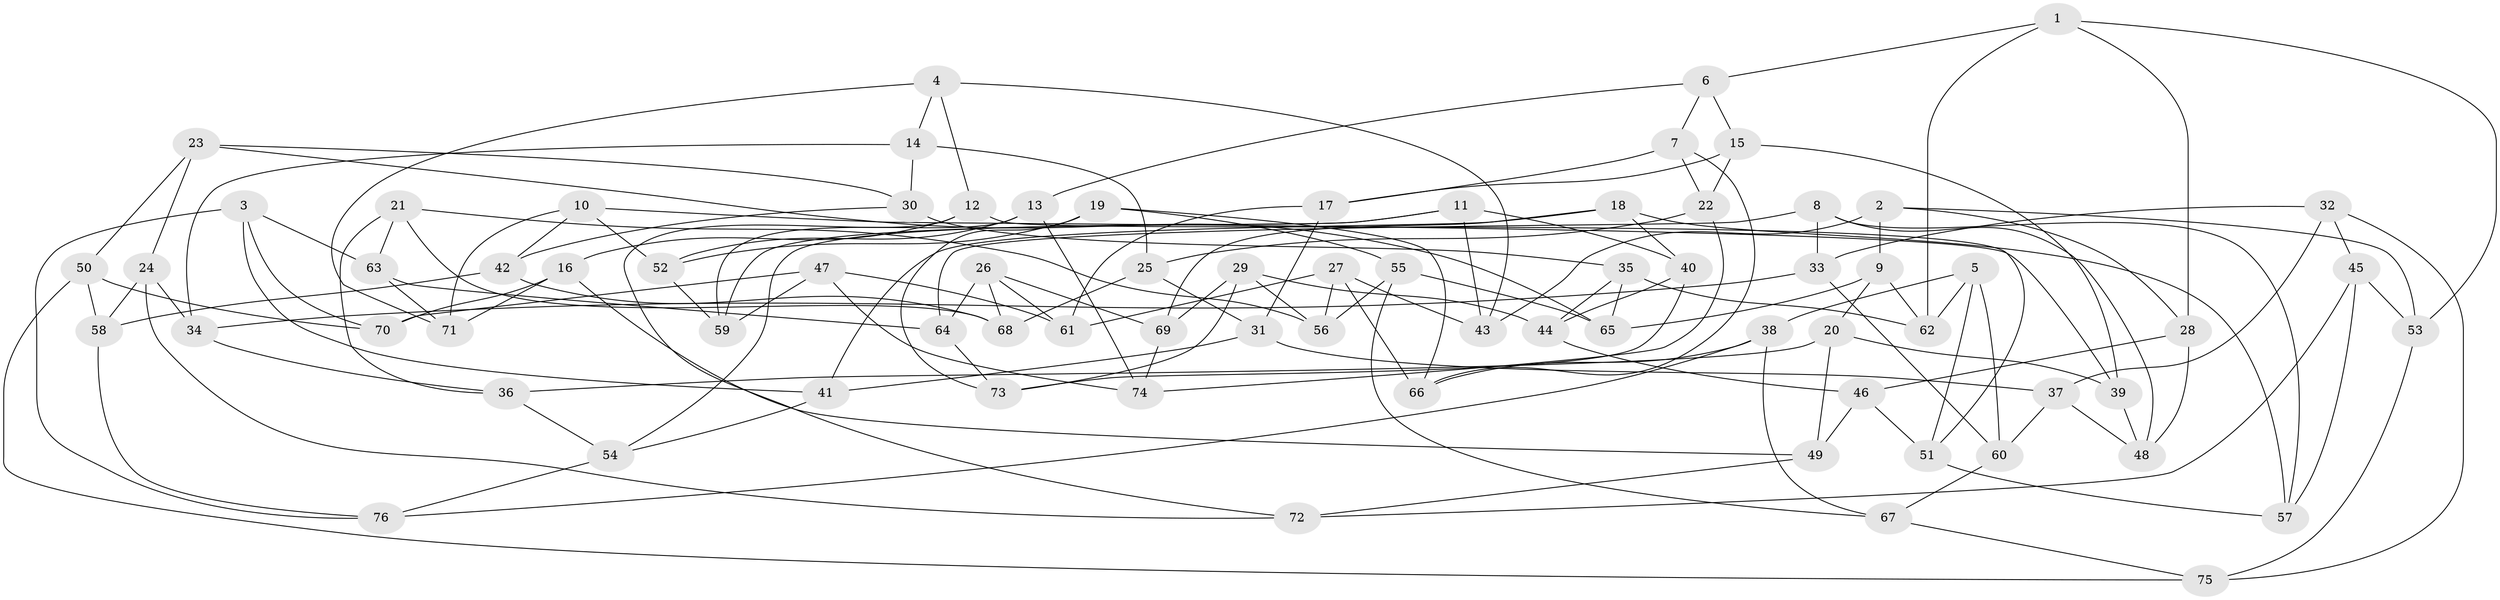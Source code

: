 // coarse degree distribution, {3: 0.02631578947368421, 7: 0.13157894736842105, 4: 0.34210526315789475, 6: 0.34210526315789475, 5: 0.15789473684210525}
// Generated by graph-tools (version 1.1) at 2025/38/03/04/25 23:38:17]
// undirected, 76 vertices, 152 edges
graph export_dot {
  node [color=gray90,style=filled];
  1;
  2;
  3;
  4;
  5;
  6;
  7;
  8;
  9;
  10;
  11;
  12;
  13;
  14;
  15;
  16;
  17;
  18;
  19;
  20;
  21;
  22;
  23;
  24;
  25;
  26;
  27;
  28;
  29;
  30;
  31;
  32;
  33;
  34;
  35;
  36;
  37;
  38;
  39;
  40;
  41;
  42;
  43;
  44;
  45;
  46;
  47;
  48;
  49;
  50;
  51;
  52;
  53;
  54;
  55;
  56;
  57;
  58;
  59;
  60;
  61;
  62;
  63;
  64;
  65;
  66;
  67;
  68;
  69;
  70;
  71;
  72;
  73;
  74;
  75;
  76;
  1 -- 28;
  1 -- 53;
  1 -- 6;
  1 -- 62;
  2 -- 43;
  2 -- 53;
  2 -- 28;
  2 -- 9;
  3 -- 76;
  3 -- 63;
  3 -- 70;
  3 -- 41;
  4 -- 43;
  4 -- 14;
  4 -- 12;
  4 -- 71;
  5 -- 51;
  5 -- 62;
  5 -- 60;
  5 -- 38;
  6 -- 7;
  6 -- 15;
  6 -- 13;
  7 -- 17;
  7 -- 22;
  7 -- 66;
  8 -- 57;
  8 -- 48;
  8 -- 64;
  8 -- 33;
  9 -- 65;
  9 -- 62;
  9 -- 20;
  10 -- 39;
  10 -- 42;
  10 -- 71;
  10 -- 52;
  11 -- 40;
  11 -- 54;
  11 -- 43;
  11 -- 59;
  12 -- 51;
  12 -- 16;
  12 -- 72;
  13 -- 52;
  13 -- 59;
  13 -- 74;
  14 -- 25;
  14 -- 34;
  14 -- 30;
  15 -- 39;
  15 -- 17;
  15 -- 22;
  16 -- 49;
  16 -- 71;
  16 -- 70;
  17 -- 61;
  17 -- 31;
  18 -- 57;
  18 -- 69;
  18 -- 40;
  18 -- 41;
  19 -- 66;
  19 -- 55;
  19 -- 52;
  19 -- 73;
  20 -- 39;
  20 -- 49;
  20 -- 36;
  21 -- 68;
  21 -- 56;
  21 -- 36;
  21 -- 63;
  22 -- 74;
  22 -- 25;
  23 -- 24;
  23 -- 50;
  23 -- 65;
  23 -- 30;
  24 -- 72;
  24 -- 34;
  24 -- 58;
  25 -- 31;
  25 -- 68;
  26 -- 61;
  26 -- 68;
  26 -- 69;
  26 -- 64;
  27 -- 56;
  27 -- 43;
  27 -- 61;
  27 -- 66;
  28 -- 46;
  28 -- 48;
  29 -- 44;
  29 -- 56;
  29 -- 73;
  29 -- 69;
  30 -- 42;
  30 -- 35;
  31 -- 37;
  31 -- 41;
  32 -- 75;
  32 -- 37;
  32 -- 45;
  32 -- 33;
  33 -- 34;
  33 -- 60;
  34 -- 36;
  35 -- 65;
  35 -- 44;
  35 -- 62;
  36 -- 54;
  37 -- 60;
  37 -- 48;
  38 -- 67;
  38 -- 66;
  38 -- 76;
  39 -- 48;
  40 -- 73;
  40 -- 44;
  41 -- 54;
  42 -- 68;
  42 -- 58;
  44 -- 46;
  45 -- 72;
  45 -- 57;
  45 -- 53;
  46 -- 49;
  46 -- 51;
  47 -- 61;
  47 -- 74;
  47 -- 59;
  47 -- 70;
  49 -- 72;
  50 -- 75;
  50 -- 58;
  50 -- 70;
  51 -- 57;
  52 -- 59;
  53 -- 75;
  54 -- 76;
  55 -- 65;
  55 -- 56;
  55 -- 67;
  58 -- 76;
  60 -- 67;
  63 -- 64;
  63 -- 71;
  64 -- 73;
  67 -- 75;
  69 -- 74;
}
